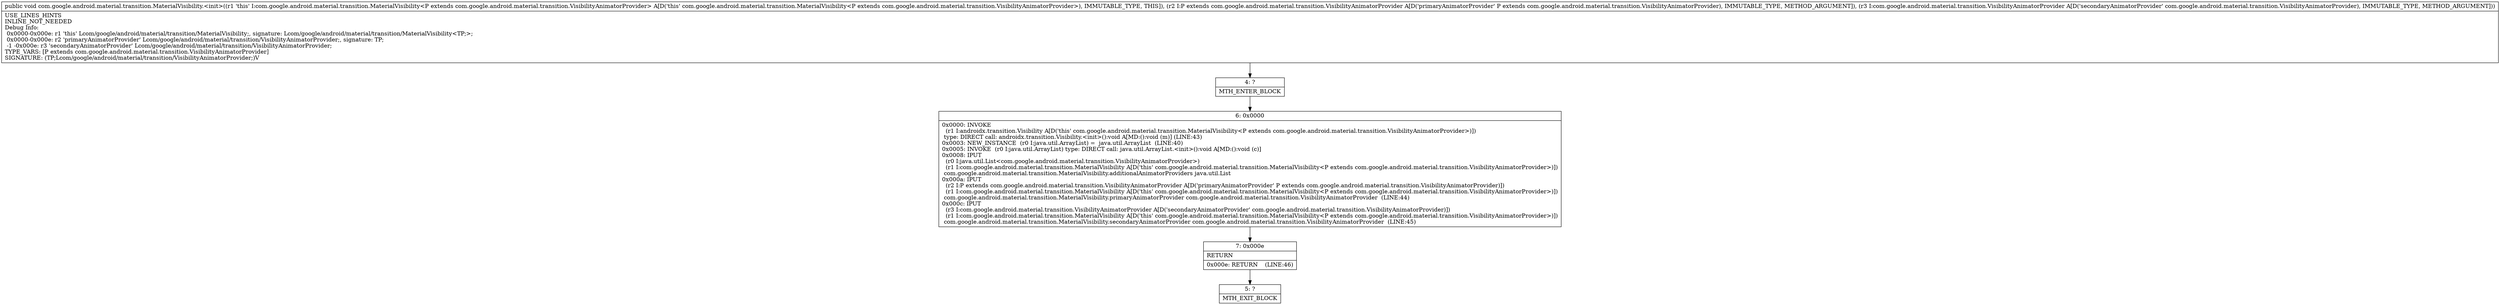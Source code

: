 digraph "CFG forcom.google.android.material.transition.MaterialVisibility.\<init\>(Lcom\/google\/android\/material\/transition\/VisibilityAnimatorProvider;Lcom\/google\/android\/material\/transition\/VisibilityAnimatorProvider;)V" {
Node_4 [shape=record,label="{4\:\ ?|MTH_ENTER_BLOCK\l}"];
Node_6 [shape=record,label="{6\:\ 0x0000|0x0000: INVOKE  \l  (r1 I:androidx.transition.Visibility A[D('this' com.google.android.material.transition.MaterialVisibility\<P extends com.google.android.material.transition.VisibilityAnimatorProvider\>)])\l type: DIRECT call: androidx.transition.Visibility.\<init\>():void A[MD:():void (m)] (LINE:43)\l0x0003: NEW_INSTANCE  (r0 I:java.util.ArrayList) =  java.util.ArrayList  (LINE:40)\l0x0005: INVOKE  (r0 I:java.util.ArrayList) type: DIRECT call: java.util.ArrayList.\<init\>():void A[MD:():void (c)]\l0x0008: IPUT  \l  (r0 I:java.util.List\<com.google.android.material.transition.VisibilityAnimatorProvider\>)\l  (r1 I:com.google.android.material.transition.MaterialVisibility A[D('this' com.google.android.material.transition.MaterialVisibility\<P extends com.google.android.material.transition.VisibilityAnimatorProvider\>)])\l com.google.android.material.transition.MaterialVisibility.additionalAnimatorProviders java.util.List \l0x000a: IPUT  \l  (r2 I:P extends com.google.android.material.transition.VisibilityAnimatorProvider A[D('primaryAnimatorProvider' P extends com.google.android.material.transition.VisibilityAnimatorProvider)])\l  (r1 I:com.google.android.material.transition.MaterialVisibility A[D('this' com.google.android.material.transition.MaterialVisibility\<P extends com.google.android.material.transition.VisibilityAnimatorProvider\>)])\l com.google.android.material.transition.MaterialVisibility.primaryAnimatorProvider com.google.android.material.transition.VisibilityAnimatorProvider  (LINE:44)\l0x000c: IPUT  \l  (r3 I:com.google.android.material.transition.VisibilityAnimatorProvider A[D('secondaryAnimatorProvider' com.google.android.material.transition.VisibilityAnimatorProvider)])\l  (r1 I:com.google.android.material.transition.MaterialVisibility A[D('this' com.google.android.material.transition.MaterialVisibility\<P extends com.google.android.material.transition.VisibilityAnimatorProvider\>)])\l com.google.android.material.transition.MaterialVisibility.secondaryAnimatorProvider com.google.android.material.transition.VisibilityAnimatorProvider  (LINE:45)\l}"];
Node_7 [shape=record,label="{7\:\ 0x000e|RETURN\l|0x000e: RETURN    (LINE:46)\l}"];
Node_5 [shape=record,label="{5\:\ ?|MTH_EXIT_BLOCK\l}"];
MethodNode[shape=record,label="{public void com.google.android.material.transition.MaterialVisibility.\<init\>((r1 'this' I:com.google.android.material.transition.MaterialVisibility\<P extends com.google.android.material.transition.VisibilityAnimatorProvider\> A[D('this' com.google.android.material.transition.MaterialVisibility\<P extends com.google.android.material.transition.VisibilityAnimatorProvider\>), IMMUTABLE_TYPE, THIS]), (r2 I:P extends com.google.android.material.transition.VisibilityAnimatorProvider A[D('primaryAnimatorProvider' P extends com.google.android.material.transition.VisibilityAnimatorProvider), IMMUTABLE_TYPE, METHOD_ARGUMENT]), (r3 I:com.google.android.material.transition.VisibilityAnimatorProvider A[D('secondaryAnimatorProvider' com.google.android.material.transition.VisibilityAnimatorProvider), IMMUTABLE_TYPE, METHOD_ARGUMENT]))  | USE_LINES_HINTS\lINLINE_NOT_NEEDED\lDebug Info:\l  0x0000\-0x000e: r1 'this' Lcom\/google\/android\/material\/transition\/MaterialVisibility;, signature: Lcom\/google\/android\/material\/transition\/MaterialVisibility\<TP;\>;\l  0x0000\-0x000e: r2 'primaryAnimatorProvider' Lcom\/google\/android\/material\/transition\/VisibilityAnimatorProvider;, signature: TP;\l  \-1 \-0x000e: r3 'secondaryAnimatorProvider' Lcom\/google\/android\/material\/transition\/VisibilityAnimatorProvider;\lTYPE_VARS: [P extends com.google.android.material.transition.VisibilityAnimatorProvider]\lSIGNATURE: (TP;Lcom\/google\/android\/material\/transition\/VisibilityAnimatorProvider;)V\l}"];
MethodNode -> Node_4;Node_4 -> Node_6;
Node_6 -> Node_7;
Node_7 -> Node_5;
}

